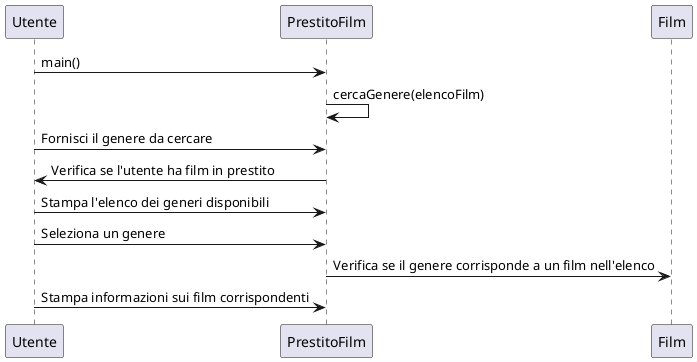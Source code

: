 @startuml cercaGenere
Utente->PrestitoFilm: main()
PrestitoFilm->PrestitoFilm: cercaGenere(elencoFilm)
Utente->PrestitoFilm: Fornisci il genere da cercare
PrestitoFilm->Utente: Verifica se l'utente ha film in prestito
Utente->PrestitoFilm: Stampa l'elenco dei generi disponibili
Utente->PrestitoFilm: Seleziona un genere
PrestitoFilm->Film: Verifica se il genere corrisponde a un film nell'elenco
Utente->PrestitoFilm: Stampa informazioni sui film corrispondenti
@enduml